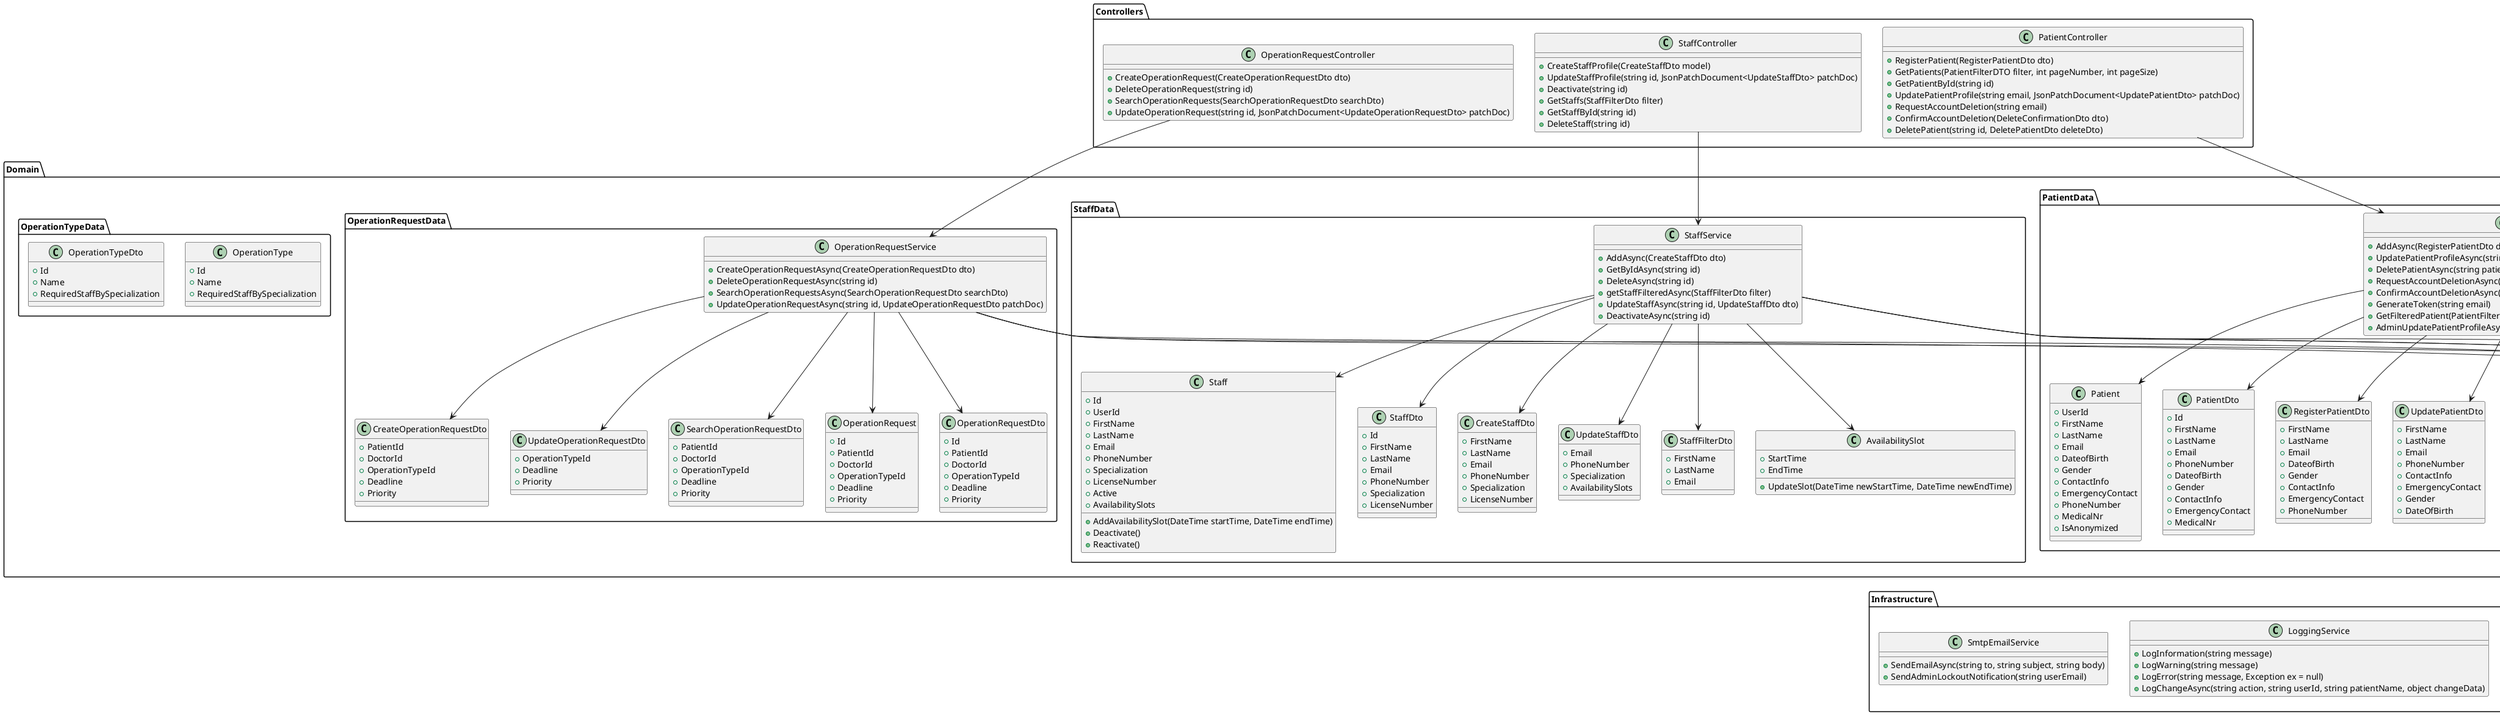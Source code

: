 @startuml
package "Controllers" {
    class PatientController {
        +RegisterPatient(RegisterPatientDto dto)
        +GetPatients(PatientFilterDTO filter, int pageNumber, int pageSize)
        +GetPatientById(string id)
        +UpdatePatientProfile(string email, JsonPatchDocument<UpdatePatientDto> patchDoc)
        +RequestAccountDeletion(string email)
        +ConfirmAccountDeletion(DeleteConfirmationDto dto)
        +DeletePatient(string id, DeletePatientDto deleteDto)
    }

    class StaffController {
        +CreateStaffProfile(CreateStaffDto model)
        +UpdateStaffProfile(string id, JsonPatchDocument<UpdateStaffDto> patchDoc)
        +Deactivate(string id)
        +GetStaffs(StaffFilterDto filter)
        +GetStaffById(string id)
        +DeleteStaff(string id)
    }

    class OperationRequestController {
        +CreateOperationRequest(CreateOperationRequestDto dto)
        +DeleteOperationRequest(string id)
        +SearchOperationRequests(SearchOperationRequestDto searchDto)
        +UpdateOperationRequest(string id, JsonPatchDocument<UpdateOperationRequestDto> patchDoc)
    }
}

package "Domain" {
    package "PatientData" {
        class PatientService {
            +AddAsync(RegisterPatientDto dto)
            +UpdatePatientProfileAsync(string email, UpdatePatientDto dto)
            +DeletePatientAsync(string patientId)
            +RequestAccountDeletionAsync(string email)
            +ConfirmAccountDeletionAsync(string email)
            +GenerateToken(string email)
            +GetFilteredPatient(PatientFilterDTO filter, int pageNumber, int pageSize)
            +AdminUpdatePatientProfileAsync(string patientId, UpdatePatientDto updateDto)
        }
        
        class Patient {
            +UserId
            +FirstName
            +LastName
            +Email
            +DateofBirth
            +Gender
            +ContactInfo
            +EmergencyContact
            +PhoneNumber
            +MedicalNr
            +IsAnonymized
        }
        
        class PatientDto {
            +Id
            +FirstName
            +LastName
            +Email
            +PhoneNumber
            +DateofBirth
            +Gender
            +ContactInfo
            +EmergencyContact
            +MedicalNr
        }

        class RegisterPatientDto {
            +FirstName
            +LastName
            +Email
            +DateofBirth
            +Gender
            +ContactInfo
            +EmergencyContact
            +PhoneNumber
        }

        class UpdatePatientDto {
            +FirstName
            +LastName
            +Email
            +PhoneNumber
            +ContactInfo
            +EmergencyContact
            +Gender
            +DateOfBirth
        }

        class DeletePatientDto {
            +ConfirmDeletion
        }

        class PatientFilterDTO {
            +FirstName
            +LastName
            +Email
        }
    }

    package "StaffData" {
        class StaffService {
            +AddAsync(CreateStaffDto dto)
            +GetByIdAsync(string id)
            +DeleteAsync(string id)
            +getStaffFilteredAsync(StaffFilterDto filter)
            +UpdateStaffAsync(string id, UpdateStaffDto dto)
            +DeactivateAsync(string id)
        }

        class Staff {
            +Id
            +UserId
            +FirstName
            +LastName
            +Email
            +PhoneNumber
            +Specialization
            +LicenseNumber
            +Active
            +AvailabilitySlots
            +AddAvailabilitySlot(DateTime startTime, DateTime endTime)
            +Deactivate()
            +Reactivate()
        }

        class StaffDto {
            +Id
            +FirstName
            +LastName
            +Email
            +PhoneNumber
            +Specialization
            +LicenseNumber
        }

        class CreateStaffDto {
            +FirstName
            +LastName
            +Email
            +PhoneNumber
            +Specialization
            +LicenseNumber
        }

        class UpdateStaffDto {
            +Email
            +PhoneNumber
            +Specialization
            +AvailabilitySlots
        }

        class StaffFilterDto {
            +FirstName
            +LastName
            +Email
        }

        class AvailabilitySlot {
            +StartTime
            +EndTime
            +UpdateSlot(DateTime newStartTime, DateTime newEndTime)
        }
    }

    package "OperationRequestData" {
        class OperationRequestService {
            +CreateOperationRequestAsync(CreateOperationRequestDto dto)
            +DeleteOperationRequestAsync(string id)
            +SearchOperationRequestsAsync(SearchOperationRequestDto searchDto)
            +UpdateOperationRequestAsync(string id, UpdateOperationRequestDto patchDoc)
        }

        class OperationRequest {
            +Id
            +PatientId
            +DoctorId
            +OperationTypeId
            +Deadline
            +Priority
        }

        class OperationRequestDto {
            +Id
            +PatientId
            +DoctorId
            +OperationTypeId
            +Deadline
            +Priority
        }

        class CreateOperationRequestDto {
            +PatientId
            +DoctorId
            +OperationTypeId
            +Deadline
            +Priority
        }

        class UpdateOperationRequestDto {
            +OperationTypeId
            +Deadline
            +Priority
        }

        class SearchOperationRequestDto {
            +PatientId
            +DoctorId
            +OperationTypeId
            +Deadline
            +Priority
        }
    }

    package "OperationTypeData" {
        class OperationType {
            +Id
            +Name
            +RequiredStaffBySpecialization
        }

        class OperationTypeDto {
            +Id
            +Name
            +RequiredStaffBySpecialization
        }
    }
}

package "Infrastructure" {
    class DDDSample1DbContext {
        +DbSet<Patient> Patients
        +DbSet<Staff> Staffs
        +DbSet<OperationRequest> OperationRequests
        +DbSet<OperationType> OperationTypes
    }

    class StaffRepository {
        +GetByIdAsync(string id)
        +AddAsync(Staff staff)
        +Remove(Staff staff)
        +UpdateAsync(Staff staff)
        +GetFilteredStaffAsync(StaffFilterDto filter)
    }

    class OperationRequestRepository {
        +GetByIdAsync(string id)
        +AddAsync(OperationRequest request)
        +Remove(OperationRequest request)
        +UpdateAsync(OperationRequest request)
        +GetFilteredRequestsAsync(SearchOperationRequestDto filter)
    }

    class LoggingService {
        +LogInformation(string message)
        +LogWarning(string message)
        +LogError(string message, Exception ex = null)
        +LogChangeAsync(string action, string userId, string patientName, object changeData)
    }

    class SmtpEmailService {
        +SendEmailAsync(string to, string subject, string body)
        +SendAdminLockoutNotification(string userEmail)
    }
}

PatientController --> PatientService
StaffController --> StaffService
OperationRequestController --> OperationRequestService

PatientService --> PatientRepository
PatientService --> IUnitOfWork
PatientService --> ILoggingService
PatientService --> IEmailService
PatientRepository --> DDDSample1DbContext

PatientService --> Patient
PatientService --> UpdatePatientDto
PatientService --> DeletePatientDto
PatientService --> PatientDto
PatientService --> RegisterPatientDto
PatientService --> DeleteConfirmationDto
PatientService --> PatientFilterDTO

StaffService --> StaffRepository
StaffService --> Staff
StaffService --> StaffDto
StaffService --> StaffFilterDto
StaffService --> CreateStaffDto
StaffService --> UpdateStaffDto
StaffService --> AvailabilitySlot
StaffService --> ILoggingService
StaffService --> IEmailService

OperationRequestService --> OperationRequestRepository
OperationRequestService --> OperationRequest
OperationRequestService --> OperationRequestDto
OperationRequestService --> CreateOperationRequestDto
OperationRequestService --> UpdateOperationRequestDto
OperationRequestService --> SearchOperationRequestDto
OperationRequestService --> ILoggingService
OperationRequestService --> IEmailService
@enduml
